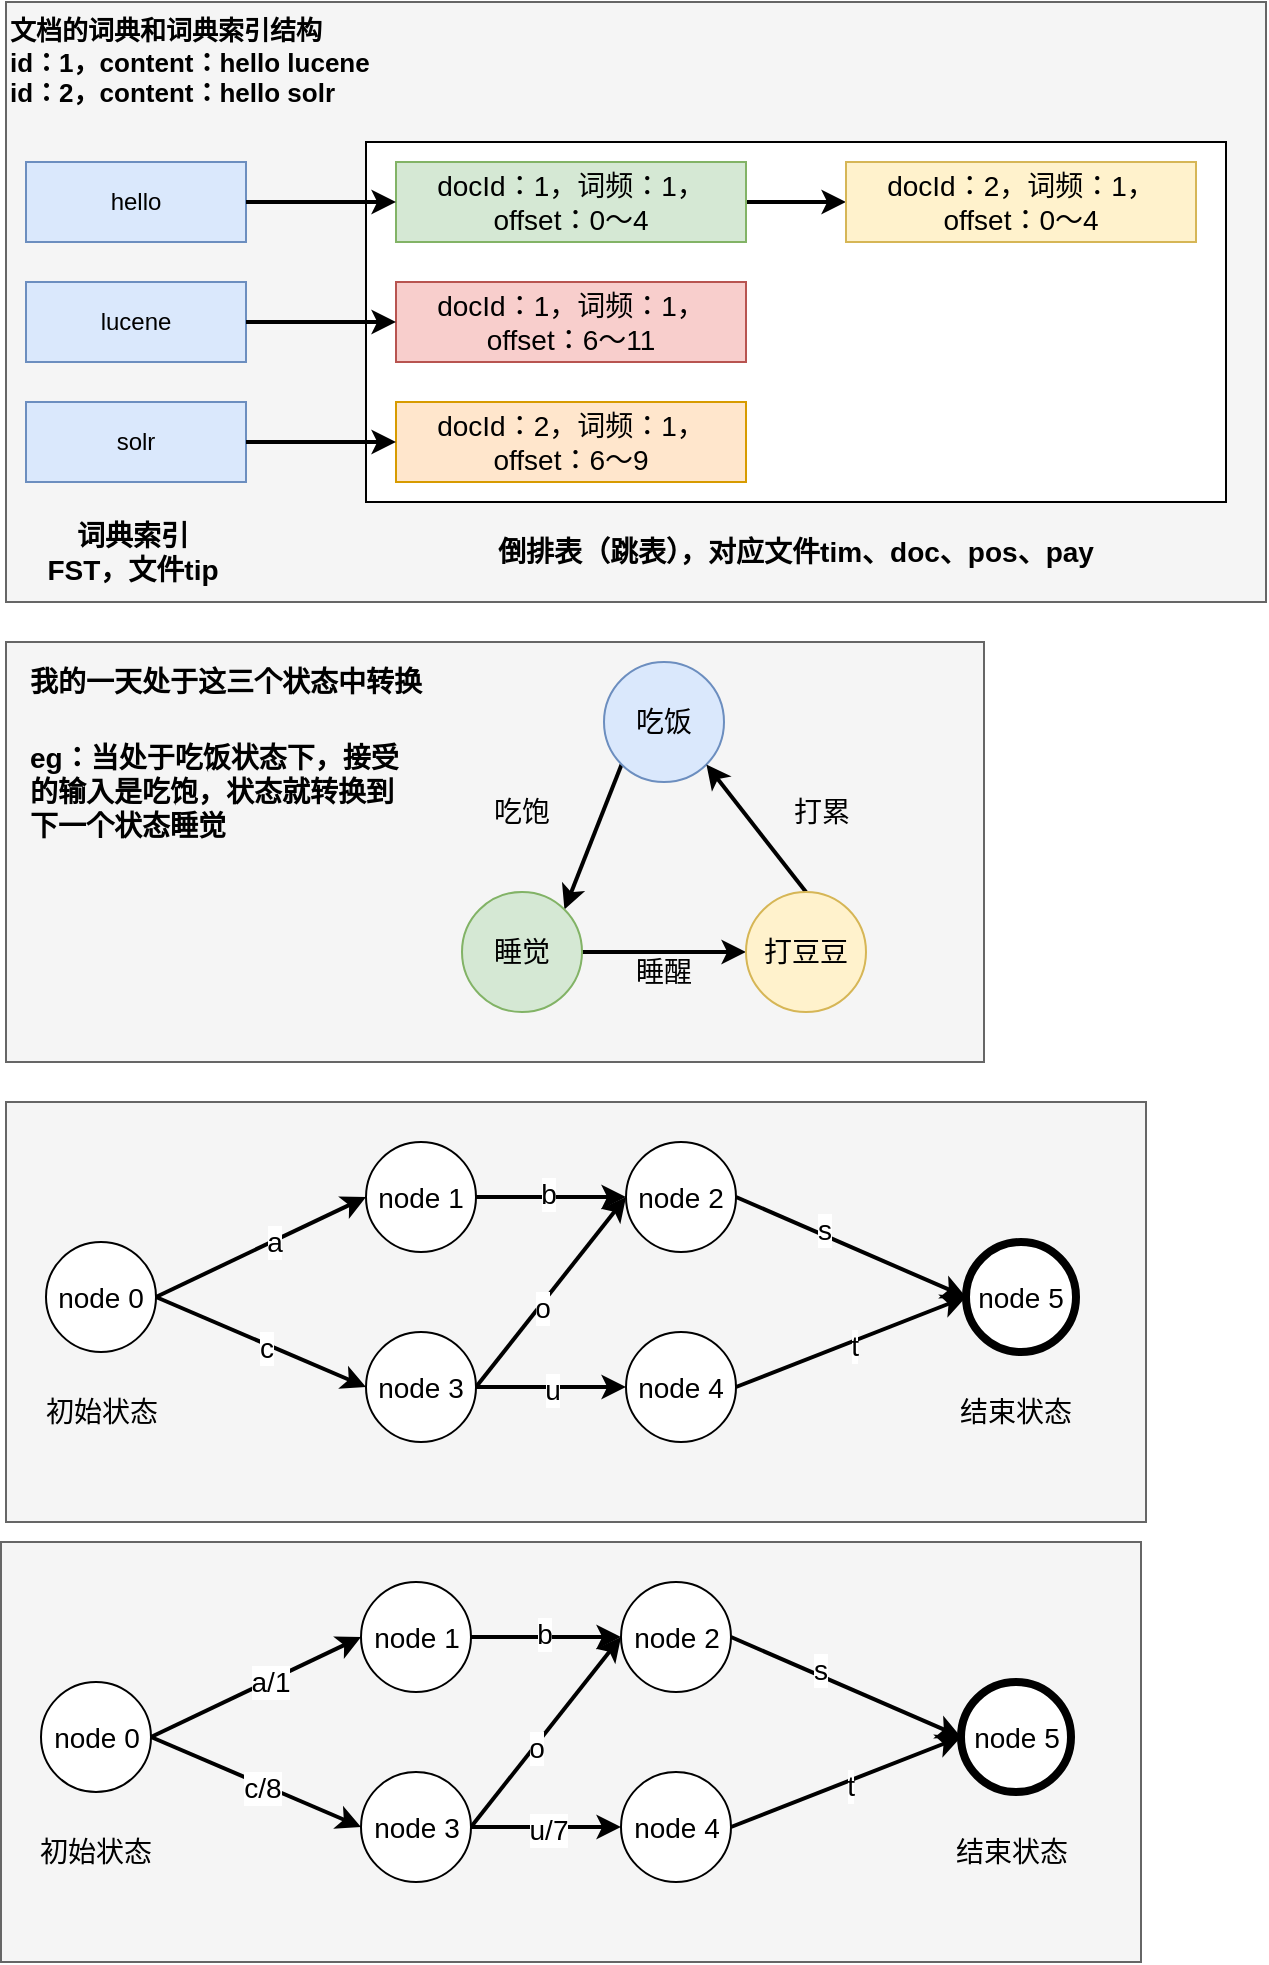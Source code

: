 <mxfile version="20.6.0" type="github">
  <diagram id="U9PDa7CynsyJNOF8UVTV" name="第 1 页">
    <mxGraphModel dx="946" dy="621" grid="1" gridSize="10" guides="1" tooltips="1" connect="1" arrows="1" fold="1" page="1" pageScale="1" pageWidth="827" pageHeight="1169" math="0" shadow="0">
      <root>
        <mxCell id="0" />
        <mxCell id="1" parent="0" />
        <mxCell id="u2pC5DHE-9uG1haP-ySe-31" value="" style="rounded=0;whiteSpace=wrap;html=1;fontSize=14;fillColor=#f5f5f5;fontColor=#333333;strokeColor=#666666;" vertex="1" parent="1">
          <mxGeometry x="150" y="400" width="489" height="210" as="geometry" />
        </mxCell>
        <mxCell id="u2pC5DHE-9uG1haP-ySe-1" value="" style="rounded=0;whiteSpace=wrap;html=1;fillColor=#f5f5f5;fontColor=#333333;strokeColor=#666666;" vertex="1" parent="1">
          <mxGeometry x="150" y="80" width="630" height="300" as="geometry" />
        </mxCell>
        <mxCell id="u2pC5DHE-9uG1haP-ySe-2" value="hello" style="rounded=0;whiteSpace=wrap;html=1;fillColor=#dae8fc;strokeColor=#6c8ebf;" vertex="1" parent="1">
          <mxGeometry x="160" y="160" width="110" height="40" as="geometry" />
        </mxCell>
        <mxCell id="u2pC5DHE-9uG1haP-ySe-3" value="lucene" style="rounded=0;whiteSpace=wrap;html=1;fillColor=#dae8fc;strokeColor=#6c8ebf;" vertex="1" parent="1">
          <mxGeometry x="160" y="220" width="110" height="40" as="geometry" />
        </mxCell>
        <mxCell id="u2pC5DHE-9uG1haP-ySe-4" value="solr" style="rounded=0;whiteSpace=wrap;html=1;fillColor=#dae8fc;strokeColor=#6c8ebf;" vertex="1" parent="1">
          <mxGeometry x="160" y="280" width="110" height="40" as="geometry" />
        </mxCell>
        <mxCell id="u2pC5DHE-9uG1haP-ySe-5" value="" style="rounded=0;whiteSpace=wrap;html=1;" vertex="1" parent="1">
          <mxGeometry x="330" y="150" width="430" height="180" as="geometry" />
        </mxCell>
        <mxCell id="u2pC5DHE-9uG1haP-ySe-6" value="&lt;b&gt;&lt;font style=&quot;font-size: 14px;&quot;&gt;词典索引FST，文件tip&lt;br&gt;&lt;/font&gt;&lt;/b&gt;" style="text;html=1;strokeColor=none;fillColor=none;align=center;verticalAlign=middle;whiteSpace=wrap;rounded=0;" vertex="1" parent="1">
          <mxGeometry x="166" y="340" width="95" height="30" as="geometry" />
        </mxCell>
        <mxCell id="u2pC5DHE-9uG1haP-ySe-8" value="&lt;b style=&quot;font-size: 13px;&quot;&gt;文档的词典和词典索引结构&lt;br&gt;id：1，content：hello lucene&lt;br&gt;id：2，content：hello solr&lt;/b&gt;" style="text;html=1;strokeColor=none;fillColor=none;align=left;verticalAlign=middle;whiteSpace=wrap;rounded=0;" vertex="1" parent="1">
          <mxGeometry x="150" y="80" width="330" height="60" as="geometry" />
        </mxCell>
        <mxCell id="u2pC5DHE-9uG1haP-ySe-11" style="edgeStyle=orthogonalEdgeStyle;rounded=0;orthogonalLoop=1;jettySize=auto;html=1;entryX=0;entryY=0.5;entryDx=0;entryDy=0;fontSize=14;strokeWidth=2;" edge="1" parent="1" source="u2pC5DHE-9uG1haP-ySe-9" target="u2pC5DHE-9uG1haP-ySe-10">
          <mxGeometry relative="1" as="geometry" />
        </mxCell>
        <mxCell id="u2pC5DHE-9uG1haP-ySe-9" value="docId：1，词频：1，offset：0～4" style="rounded=0;whiteSpace=wrap;html=1;fontSize=14;fillColor=#d5e8d4;strokeColor=#82b366;" vertex="1" parent="1">
          <mxGeometry x="345" y="160" width="175" height="40" as="geometry" />
        </mxCell>
        <mxCell id="u2pC5DHE-9uG1haP-ySe-10" value="docId：2，词频：1，offset：0～4" style="rounded=0;whiteSpace=wrap;html=1;fontSize=14;fillColor=#fff2cc;strokeColor=#d6b656;" vertex="1" parent="1">
          <mxGeometry x="570" y="160" width="175" height="40" as="geometry" />
        </mxCell>
        <mxCell id="u2pC5DHE-9uG1haP-ySe-12" value="docId：1，词频：1，offset：6～11" style="rounded=0;whiteSpace=wrap;html=1;fontSize=14;fillColor=#f8cecc;strokeColor=#b85450;" vertex="1" parent="1">
          <mxGeometry x="345" y="220" width="175" height="40" as="geometry" />
        </mxCell>
        <mxCell id="u2pC5DHE-9uG1haP-ySe-13" value="docId：2，词频：1，offset：6～9" style="rounded=0;whiteSpace=wrap;html=1;fontSize=14;fillColor=#ffe6cc;strokeColor=#d79b00;" vertex="1" parent="1">
          <mxGeometry x="345" y="280" width="175" height="40" as="geometry" />
        </mxCell>
        <mxCell id="u2pC5DHE-9uG1haP-ySe-14" style="edgeStyle=orthogonalEdgeStyle;rounded=0;orthogonalLoop=1;jettySize=auto;html=1;entryX=0;entryY=0.5;entryDx=0;entryDy=0;strokeWidth=2;fontSize=14;" edge="1" parent="1" source="u2pC5DHE-9uG1haP-ySe-2" target="u2pC5DHE-9uG1haP-ySe-9">
          <mxGeometry relative="1" as="geometry" />
        </mxCell>
        <mxCell id="u2pC5DHE-9uG1haP-ySe-15" style="edgeStyle=orthogonalEdgeStyle;rounded=0;orthogonalLoop=1;jettySize=auto;html=1;exitX=1;exitY=0.5;exitDx=0;exitDy=0;entryX=0;entryY=0.5;entryDx=0;entryDy=0;strokeWidth=2;fontSize=14;" edge="1" parent="1" source="u2pC5DHE-9uG1haP-ySe-3" target="u2pC5DHE-9uG1haP-ySe-12">
          <mxGeometry relative="1" as="geometry" />
        </mxCell>
        <mxCell id="u2pC5DHE-9uG1haP-ySe-16" style="edgeStyle=orthogonalEdgeStyle;rounded=0;orthogonalLoop=1;jettySize=auto;html=1;exitX=1;exitY=0.5;exitDx=0;exitDy=0;entryX=0;entryY=0.5;entryDx=0;entryDy=0;strokeWidth=2;fontSize=14;" edge="1" parent="1" source="u2pC5DHE-9uG1haP-ySe-4" target="u2pC5DHE-9uG1haP-ySe-13">
          <mxGeometry relative="1" as="geometry" />
        </mxCell>
        <mxCell id="u2pC5DHE-9uG1haP-ySe-17" value="&lt;b&gt;倒排表（跳表），对应文件tim、doc、pos、pay&lt;/b&gt;" style="text;html=1;strokeColor=none;fillColor=none;align=center;verticalAlign=middle;whiteSpace=wrap;rounded=0;fontSize=14;" vertex="1" parent="1">
          <mxGeometry x="350" y="340" width="390" height="30" as="geometry" />
        </mxCell>
        <mxCell id="u2pC5DHE-9uG1haP-ySe-23" style="rounded=0;orthogonalLoop=1;jettySize=auto;html=1;exitX=0;exitY=1;exitDx=0;exitDy=0;entryX=1;entryY=0;entryDx=0;entryDy=0;strokeWidth=2;fontSize=14;" edge="1" parent="1" source="u2pC5DHE-9uG1haP-ySe-18" target="u2pC5DHE-9uG1haP-ySe-20">
          <mxGeometry relative="1" as="geometry" />
        </mxCell>
        <mxCell id="u2pC5DHE-9uG1haP-ySe-18" value="吃饭" style="ellipse;whiteSpace=wrap;html=1;aspect=fixed;fontSize=14;fillColor=#dae8fc;strokeColor=#6c8ebf;" vertex="1" parent="1">
          <mxGeometry x="449" y="410" width="60" height="60" as="geometry" />
        </mxCell>
        <mxCell id="u2pC5DHE-9uG1haP-ySe-24" style="edgeStyle=none;rounded=0;orthogonalLoop=1;jettySize=auto;html=1;entryX=0;entryY=0.5;entryDx=0;entryDy=0;strokeWidth=2;fontSize=14;" edge="1" parent="1" source="u2pC5DHE-9uG1haP-ySe-20" target="u2pC5DHE-9uG1haP-ySe-21">
          <mxGeometry relative="1" as="geometry" />
        </mxCell>
        <mxCell id="u2pC5DHE-9uG1haP-ySe-20" value="睡觉" style="ellipse;whiteSpace=wrap;html=1;aspect=fixed;fontSize=14;fillColor=#d5e8d4;strokeColor=#82b366;" vertex="1" parent="1">
          <mxGeometry x="378" y="525" width="60" height="60" as="geometry" />
        </mxCell>
        <mxCell id="u2pC5DHE-9uG1haP-ySe-27" style="edgeStyle=none;rounded=0;orthogonalLoop=1;jettySize=auto;html=1;exitX=0.5;exitY=0;exitDx=0;exitDy=0;entryX=1;entryY=1;entryDx=0;entryDy=0;strokeWidth=2;fontSize=14;" edge="1" parent="1" source="u2pC5DHE-9uG1haP-ySe-21" target="u2pC5DHE-9uG1haP-ySe-18">
          <mxGeometry relative="1" as="geometry" />
        </mxCell>
        <mxCell id="u2pC5DHE-9uG1haP-ySe-21" value="打豆豆" style="ellipse;whiteSpace=wrap;html=1;aspect=fixed;fontSize=14;fillColor=#fff2cc;strokeColor=#d6b656;" vertex="1" parent="1">
          <mxGeometry x="520" y="525" width="60" height="60" as="geometry" />
        </mxCell>
        <mxCell id="u2pC5DHE-9uG1haP-ySe-28" value="吃饱" style="text;html=1;strokeColor=none;fillColor=none;align=center;verticalAlign=middle;whiteSpace=wrap;rounded=0;fontSize=14;" vertex="1" parent="1">
          <mxGeometry x="378" y="470" width="60" height="30" as="geometry" />
        </mxCell>
        <mxCell id="u2pC5DHE-9uG1haP-ySe-29" value="睡醒" style="text;html=1;strokeColor=none;fillColor=none;align=center;verticalAlign=middle;whiteSpace=wrap;rounded=0;fontSize=14;" vertex="1" parent="1">
          <mxGeometry x="449" y="550" width="60" height="30" as="geometry" />
        </mxCell>
        <mxCell id="u2pC5DHE-9uG1haP-ySe-30" value="打累" style="text;html=1;strokeColor=none;fillColor=none;align=center;verticalAlign=middle;whiteSpace=wrap;rounded=0;fontSize=14;" vertex="1" parent="1">
          <mxGeometry x="528" y="470" width="60" height="30" as="geometry" />
        </mxCell>
        <mxCell id="u2pC5DHE-9uG1haP-ySe-32" value="&lt;b&gt;我的一天处于这三个状态中转换&lt;br&gt;&lt;/b&gt;" style="text;html=1;strokeColor=none;fillColor=none;align=left;verticalAlign=middle;whiteSpace=wrap;rounded=0;fontSize=14;" vertex="1" parent="1">
          <mxGeometry x="160" y="400" width="220" height="40" as="geometry" />
        </mxCell>
        <mxCell id="u2pC5DHE-9uG1haP-ySe-33" value="&lt;b style=&quot;&quot;&gt;eg：当处于吃饭状态下，接受的输入是吃饱，状态就转换到下一个状态睡觉&lt;/b&gt;" style="text;html=1;strokeColor=none;fillColor=none;align=left;verticalAlign=middle;whiteSpace=wrap;rounded=0;fontSize=14;" vertex="1" parent="1">
          <mxGeometry x="160" y="450" width="190" height="50" as="geometry" />
        </mxCell>
        <mxCell id="u2pC5DHE-9uG1haP-ySe-34" value="" style="rounded=0;whiteSpace=wrap;html=1;fontSize=14;fillColor=#f5f5f5;fontColor=#333333;strokeColor=#666666;" vertex="1" parent="1">
          <mxGeometry x="150" y="630" width="570" height="210" as="geometry" />
        </mxCell>
        <mxCell id="u2pC5DHE-9uG1haP-ySe-43" style="edgeStyle=none;rounded=0;orthogonalLoop=1;jettySize=auto;html=1;exitX=1;exitY=0.5;exitDx=0;exitDy=0;entryX=0;entryY=0.5;entryDx=0;entryDy=0;strokeWidth=2;fontSize=14;" edge="1" parent="1" source="u2pC5DHE-9uG1haP-ySe-35" target="u2pC5DHE-9uG1haP-ySe-37">
          <mxGeometry relative="1" as="geometry" />
        </mxCell>
        <mxCell id="u2pC5DHE-9uG1haP-ySe-50" value="a" style="edgeLabel;html=1;align=center;verticalAlign=middle;resizable=0;points=[];fontSize=14;" vertex="1" connectable="0" parent="u2pC5DHE-9uG1haP-ySe-43">
          <mxGeometry x="0.123" relative="1" as="geometry">
            <mxPoint as="offset" />
          </mxGeometry>
        </mxCell>
        <mxCell id="u2pC5DHE-9uG1haP-ySe-44" style="edgeStyle=none;rounded=0;orthogonalLoop=1;jettySize=auto;html=1;exitX=1;exitY=0.5;exitDx=0;exitDy=0;entryX=0;entryY=0.5;entryDx=0;entryDy=0;strokeWidth=2;fontSize=14;" edge="1" parent="1" source="u2pC5DHE-9uG1haP-ySe-35" target="u2pC5DHE-9uG1haP-ySe-38">
          <mxGeometry relative="1" as="geometry" />
        </mxCell>
        <mxCell id="u2pC5DHE-9uG1haP-ySe-51" value="c" style="edgeLabel;html=1;align=center;verticalAlign=middle;resizable=0;points=[];fontSize=14;" vertex="1" connectable="0" parent="u2pC5DHE-9uG1haP-ySe-44">
          <mxGeometry x="0.041" y="-2" relative="1" as="geometry">
            <mxPoint x="1" as="offset" />
          </mxGeometry>
        </mxCell>
        <mxCell id="u2pC5DHE-9uG1haP-ySe-35" value="node 0" style="ellipse;whiteSpace=wrap;html=1;aspect=fixed;fontSize=14;" vertex="1" parent="1">
          <mxGeometry x="170" y="700" width="55" height="55" as="geometry" />
        </mxCell>
        <mxCell id="u2pC5DHE-9uG1haP-ySe-36" value="初始状态" style="text;html=1;strokeColor=none;fillColor=none;align=center;verticalAlign=middle;whiteSpace=wrap;rounded=0;fontSize=14;" vertex="1" parent="1">
          <mxGeometry x="167.5" y="770" width="60" height="30" as="geometry" />
        </mxCell>
        <mxCell id="u2pC5DHE-9uG1haP-ySe-45" style="edgeStyle=none;rounded=0;orthogonalLoop=1;jettySize=auto;html=1;exitX=1;exitY=0.5;exitDx=0;exitDy=0;strokeWidth=2;fontSize=14;" edge="1" parent="1" source="u2pC5DHE-9uG1haP-ySe-37" target="u2pC5DHE-9uG1haP-ySe-39">
          <mxGeometry relative="1" as="geometry" />
        </mxCell>
        <mxCell id="u2pC5DHE-9uG1haP-ySe-52" value="b" style="edgeLabel;html=1;align=center;verticalAlign=middle;resizable=0;points=[];fontSize=14;" vertex="1" connectable="0" parent="u2pC5DHE-9uG1haP-ySe-45">
          <mxGeometry x="-0.04" y="2" relative="1" as="geometry">
            <mxPoint as="offset" />
          </mxGeometry>
        </mxCell>
        <mxCell id="u2pC5DHE-9uG1haP-ySe-37" value="node 1" style="ellipse;whiteSpace=wrap;html=1;aspect=fixed;fontSize=14;" vertex="1" parent="1">
          <mxGeometry x="330" y="650" width="55" height="55" as="geometry" />
        </mxCell>
        <mxCell id="u2pC5DHE-9uG1haP-ySe-47" style="edgeStyle=none;rounded=0;orthogonalLoop=1;jettySize=auto;html=1;exitX=1;exitY=0.5;exitDx=0;exitDy=0;entryX=0;entryY=0.5;entryDx=0;entryDy=0;strokeWidth=2;fontSize=14;" edge="1" parent="1" source="u2pC5DHE-9uG1haP-ySe-38" target="u2pC5DHE-9uG1haP-ySe-39">
          <mxGeometry relative="1" as="geometry" />
        </mxCell>
        <mxCell id="u2pC5DHE-9uG1haP-ySe-57" value="o" style="edgeLabel;html=1;align=center;verticalAlign=middle;resizable=0;points=[];fontSize=14;" vertex="1" connectable="0" parent="u2pC5DHE-9uG1haP-ySe-47">
          <mxGeometry x="-0.13" relative="1" as="geometry">
            <mxPoint y="1" as="offset" />
          </mxGeometry>
        </mxCell>
        <mxCell id="u2pC5DHE-9uG1haP-ySe-48" style="edgeStyle=none;rounded=0;orthogonalLoop=1;jettySize=auto;html=1;exitX=1;exitY=0.5;exitDx=0;exitDy=0;strokeWidth=2;fontSize=14;" edge="1" parent="1" source="u2pC5DHE-9uG1haP-ySe-38" target="u2pC5DHE-9uG1haP-ySe-40">
          <mxGeometry relative="1" as="geometry" />
        </mxCell>
        <mxCell id="u2pC5DHE-9uG1haP-ySe-53" value="u" style="edgeLabel;html=1;align=center;verticalAlign=middle;resizable=0;points=[];fontSize=14;" vertex="1" connectable="0" parent="u2pC5DHE-9uG1haP-ySe-48">
          <mxGeometry x="0.013" y="-1" relative="1" as="geometry">
            <mxPoint as="offset" />
          </mxGeometry>
        </mxCell>
        <mxCell id="u2pC5DHE-9uG1haP-ySe-38" value="node 3" style="ellipse;whiteSpace=wrap;html=1;aspect=fixed;fontSize=14;" vertex="1" parent="1">
          <mxGeometry x="330" y="745" width="55" height="55" as="geometry" />
        </mxCell>
        <mxCell id="u2pC5DHE-9uG1haP-ySe-46" style="edgeStyle=none;rounded=0;orthogonalLoop=1;jettySize=auto;html=1;exitX=1;exitY=0.5;exitDx=0;exitDy=0;entryX=0;entryY=0.5;entryDx=0;entryDy=0;strokeWidth=2;fontSize=14;" edge="1" parent="1" source="u2pC5DHE-9uG1haP-ySe-39" target="u2pC5DHE-9uG1haP-ySe-42">
          <mxGeometry relative="1" as="geometry" />
        </mxCell>
        <mxCell id="u2pC5DHE-9uG1haP-ySe-56" value="s" style="edgeLabel;html=1;align=center;verticalAlign=middle;resizable=0;points=[];fontSize=14;" vertex="1" connectable="0" parent="u2pC5DHE-9uG1haP-ySe-46">
          <mxGeometry x="-0.255" y="3" relative="1" as="geometry">
            <mxPoint as="offset" />
          </mxGeometry>
        </mxCell>
        <mxCell id="u2pC5DHE-9uG1haP-ySe-39" value="node 2" style="ellipse;whiteSpace=wrap;html=1;aspect=fixed;fontSize=14;" vertex="1" parent="1">
          <mxGeometry x="460" y="650" width="55" height="55" as="geometry" />
        </mxCell>
        <mxCell id="u2pC5DHE-9uG1haP-ySe-49" style="edgeStyle=none;rounded=0;orthogonalLoop=1;jettySize=auto;html=1;exitX=1;exitY=0.5;exitDx=0;exitDy=0;entryX=0;entryY=0.5;entryDx=0;entryDy=0;strokeWidth=2;fontSize=14;" edge="1" parent="1" source="u2pC5DHE-9uG1haP-ySe-40" target="u2pC5DHE-9uG1haP-ySe-42">
          <mxGeometry relative="1" as="geometry" />
        </mxCell>
        <mxCell id="u2pC5DHE-9uG1haP-ySe-54" value="t" style="edgeLabel;html=1;align=center;verticalAlign=middle;resizable=0;points=[];fontSize=14;" vertex="1" connectable="0" parent="u2pC5DHE-9uG1haP-ySe-49">
          <mxGeometry x="0.014" y="-2" relative="1" as="geometry">
            <mxPoint as="offset" />
          </mxGeometry>
        </mxCell>
        <mxCell id="u2pC5DHE-9uG1haP-ySe-40" value="node 4" style="ellipse;whiteSpace=wrap;html=1;aspect=fixed;fontSize=14;" vertex="1" parent="1">
          <mxGeometry x="460" y="745" width="55" height="55" as="geometry" />
        </mxCell>
        <mxCell id="u2pC5DHE-9uG1haP-ySe-42" value="node 5" style="ellipse;whiteSpace=wrap;html=1;aspect=fixed;fontSize=14;strokeWidth=4;" vertex="1" parent="1">
          <mxGeometry x="630" y="700" width="55" height="55" as="geometry" />
        </mxCell>
        <mxCell id="u2pC5DHE-9uG1haP-ySe-55" value="结束状态" style="text;html=1;strokeColor=none;fillColor=none;align=center;verticalAlign=middle;whiteSpace=wrap;rounded=0;fontSize=14;" vertex="1" parent="1">
          <mxGeometry x="625" y="770" width="60" height="30" as="geometry" />
        </mxCell>
        <mxCell id="u2pC5DHE-9uG1haP-ySe-59" value="" style="rounded=0;whiteSpace=wrap;html=1;fontSize=14;fillColor=#f5f5f5;fontColor=#333333;strokeColor=#666666;" vertex="1" parent="1">
          <mxGeometry x="147.5" y="850" width="570" height="210" as="geometry" />
        </mxCell>
        <mxCell id="u2pC5DHE-9uG1haP-ySe-60" style="edgeStyle=none;rounded=0;orthogonalLoop=1;jettySize=auto;html=1;exitX=1;exitY=0.5;exitDx=0;exitDy=0;entryX=0;entryY=0.5;entryDx=0;entryDy=0;strokeWidth=2;fontSize=14;" edge="1" source="u2pC5DHE-9uG1haP-ySe-64" target="u2pC5DHE-9uG1haP-ySe-68" parent="1">
          <mxGeometry relative="1" as="geometry" />
        </mxCell>
        <mxCell id="u2pC5DHE-9uG1haP-ySe-61" value="a/1" style="edgeLabel;html=1;align=center;verticalAlign=middle;resizable=0;points=[];fontSize=14;" vertex="1" connectable="0" parent="u2pC5DHE-9uG1haP-ySe-60">
          <mxGeometry x="0.123" relative="1" as="geometry">
            <mxPoint as="offset" />
          </mxGeometry>
        </mxCell>
        <mxCell id="u2pC5DHE-9uG1haP-ySe-62" style="edgeStyle=none;rounded=0;orthogonalLoop=1;jettySize=auto;html=1;exitX=1;exitY=0.5;exitDx=0;exitDy=0;entryX=0;entryY=0.5;entryDx=0;entryDy=0;strokeWidth=2;fontSize=14;" edge="1" source="u2pC5DHE-9uG1haP-ySe-64" target="u2pC5DHE-9uG1haP-ySe-73" parent="1">
          <mxGeometry relative="1" as="geometry" />
        </mxCell>
        <mxCell id="u2pC5DHE-9uG1haP-ySe-63" value="c/8" style="edgeLabel;html=1;align=center;verticalAlign=middle;resizable=0;points=[];fontSize=14;" vertex="1" connectable="0" parent="u2pC5DHE-9uG1haP-ySe-62">
          <mxGeometry x="0.041" y="-2" relative="1" as="geometry">
            <mxPoint x="1" as="offset" />
          </mxGeometry>
        </mxCell>
        <mxCell id="u2pC5DHE-9uG1haP-ySe-64" value="node 0" style="ellipse;whiteSpace=wrap;html=1;aspect=fixed;fontSize=14;" vertex="1" parent="1">
          <mxGeometry x="167.5" y="920" width="55" height="55" as="geometry" />
        </mxCell>
        <mxCell id="u2pC5DHE-9uG1haP-ySe-65" value="初始状态" style="text;html=1;strokeColor=none;fillColor=none;align=center;verticalAlign=middle;whiteSpace=wrap;rounded=0;fontSize=14;" vertex="1" parent="1">
          <mxGeometry x="165" y="990" width="60" height="30" as="geometry" />
        </mxCell>
        <mxCell id="u2pC5DHE-9uG1haP-ySe-66" style="edgeStyle=none;rounded=0;orthogonalLoop=1;jettySize=auto;html=1;exitX=1;exitY=0.5;exitDx=0;exitDy=0;strokeWidth=2;fontSize=14;" edge="1" source="u2pC5DHE-9uG1haP-ySe-68" target="u2pC5DHE-9uG1haP-ySe-76" parent="1">
          <mxGeometry relative="1" as="geometry" />
        </mxCell>
        <mxCell id="u2pC5DHE-9uG1haP-ySe-67" value="b" style="edgeLabel;html=1;align=center;verticalAlign=middle;resizable=0;points=[];fontSize=14;" vertex="1" connectable="0" parent="u2pC5DHE-9uG1haP-ySe-66">
          <mxGeometry x="-0.04" y="2" relative="1" as="geometry">
            <mxPoint as="offset" />
          </mxGeometry>
        </mxCell>
        <mxCell id="u2pC5DHE-9uG1haP-ySe-68" value="node 1" style="ellipse;whiteSpace=wrap;html=1;aspect=fixed;fontSize=14;" vertex="1" parent="1">
          <mxGeometry x="327.5" y="870" width="55" height="55" as="geometry" />
        </mxCell>
        <mxCell id="u2pC5DHE-9uG1haP-ySe-69" style="edgeStyle=none;rounded=0;orthogonalLoop=1;jettySize=auto;html=1;exitX=1;exitY=0.5;exitDx=0;exitDy=0;entryX=0;entryY=0.5;entryDx=0;entryDy=0;strokeWidth=2;fontSize=14;" edge="1" source="u2pC5DHE-9uG1haP-ySe-73" target="u2pC5DHE-9uG1haP-ySe-76" parent="1">
          <mxGeometry relative="1" as="geometry" />
        </mxCell>
        <mxCell id="u2pC5DHE-9uG1haP-ySe-70" value="o" style="edgeLabel;html=1;align=center;verticalAlign=middle;resizable=0;points=[];fontSize=14;" vertex="1" connectable="0" parent="u2pC5DHE-9uG1haP-ySe-69">
          <mxGeometry x="-0.13" relative="1" as="geometry">
            <mxPoint y="1" as="offset" />
          </mxGeometry>
        </mxCell>
        <mxCell id="u2pC5DHE-9uG1haP-ySe-71" style="edgeStyle=none;rounded=0;orthogonalLoop=1;jettySize=auto;html=1;exitX=1;exitY=0.5;exitDx=0;exitDy=0;strokeWidth=2;fontSize=14;" edge="1" source="u2pC5DHE-9uG1haP-ySe-73" target="u2pC5DHE-9uG1haP-ySe-79" parent="1">
          <mxGeometry relative="1" as="geometry" />
        </mxCell>
        <mxCell id="u2pC5DHE-9uG1haP-ySe-72" value="u/7" style="edgeLabel;html=1;align=center;verticalAlign=middle;resizable=0;points=[];fontSize=14;" vertex="1" connectable="0" parent="u2pC5DHE-9uG1haP-ySe-71">
          <mxGeometry x="0.013" y="-1" relative="1" as="geometry">
            <mxPoint as="offset" />
          </mxGeometry>
        </mxCell>
        <mxCell id="u2pC5DHE-9uG1haP-ySe-73" value="node 3" style="ellipse;whiteSpace=wrap;html=1;aspect=fixed;fontSize=14;" vertex="1" parent="1">
          <mxGeometry x="327.5" y="965" width="55" height="55" as="geometry" />
        </mxCell>
        <mxCell id="u2pC5DHE-9uG1haP-ySe-74" style="edgeStyle=none;rounded=0;orthogonalLoop=1;jettySize=auto;html=1;exitX=1;exitY=0.5;exitDx=0;exitDy=0;entryX=0;entryY=0.5;entryDx=0;entryDy=0;strokeWidth=2;fontSize=14;" edge="1" source="u2pC5DHE-9uG1haP-ySe-76" target="u2pC5DHE-9uG1haP-ySe-80" parent="1">
          <mxGeometry relative="1" as="geometry" />
        </mxCell>
        <mxCell id="u2pC5DHE-9uG1haP-ySe-75" value="s" style="edgeLabel;html=1;align=center;verticalAlign=middle;resizable=0;points=[];fontSize=14;" vertex="1" connectable="0" parent="u2pC5DHE-9uG1haP-ySe-74">
          <mxGeometry x="-0.255" y="3" relative="1" as="geometry">
            <mxPoint as="offset" />
          </mxGeometry>
        </mxCell>
        <mxCell id="u2pC5DHE-9uG1haP-ySe-76" value="node 2" style="ellipse;whiteSpace=wrap;html=1;aspect=fixed;fontSize=14;" vertex="1" parent="1">
          <mxGeometry x="457.5" y="870" width="55" height="55" as="geometry" />
        </mxCell>
        <mxCell id="u2pC5DHE-9uG1haP-ySe-77" style="edgeStyle=none;rounded=0;orthogonalLoop=1;jettySize=auto;html=1;exitX=1;exitY=0.5;exitDx=0;exitDy=0;entryX=0;entryY=0.5;entryDx=0;entryDy=0;strokeWidth=2;fontSize=14;" edge="1" source="u2pC5DHE-9uG1haP-ySe-79" target="u2pC5DHE-9uG1haP-ySe-80" parent="1">
          <mxGeometry relative="1" as="geometry" />
        </mxCell>
        <mxCell id="u2pC5DHE-9uG1haP-ySe-78" value="t" style="edgeLabel;html=1;align=center;verticalAlign=middle;resizable=0;points=[];fontSize=14;" vertex="1" connectable="0" parent="u2pC5DHE-9uG1haP-ySe-77">
          <mxGeometry x="0.014" y="-2" relative="1" as="geometry">
            <mxPoint as="offset" />
          </mxGeometry>
        </mxCell>
        <mxCell id="u2pC5DHE-9uG1haP-ySe-79" value="node 4" style="ellipse;whiteSpace=wrap;html=1;aspect=fixed;fontSize=14;" vertex="1" parent="1">
          <mxGeometry x="457.5" y="965" width="55" height="55" as="geometry" />
        </mxCell>
        <mxCell id="u2pC5DHE-9uG1haP-ySe-80" value="node 5" style="ellipse;whiteSpace=wrap;html=1;aspect=fixed;fontSize=14;strokeWidth=4;" vertex="1" parent="1">
          <mxGeometry x="627.5" y="920" width="55" height="55" as="geometry" />
        </mxCell>
        <mxCell id="u2pC5DHE-9uG1haP-ySe-81" value="结束状态" style="text;html=1;strokeColor=none;fillColor=none;align=center;verticalAlign=middle;whiteSpace=wrap;rounded=0;fontSize=14;" vertex="1" parent="1">
          <mxGeometry x="622.5" y="990" width="60" height="30" as="geometry" />
        </mxCell>
      </root>
    </mxGraphModel>
  </diagram>
</mxfile>
